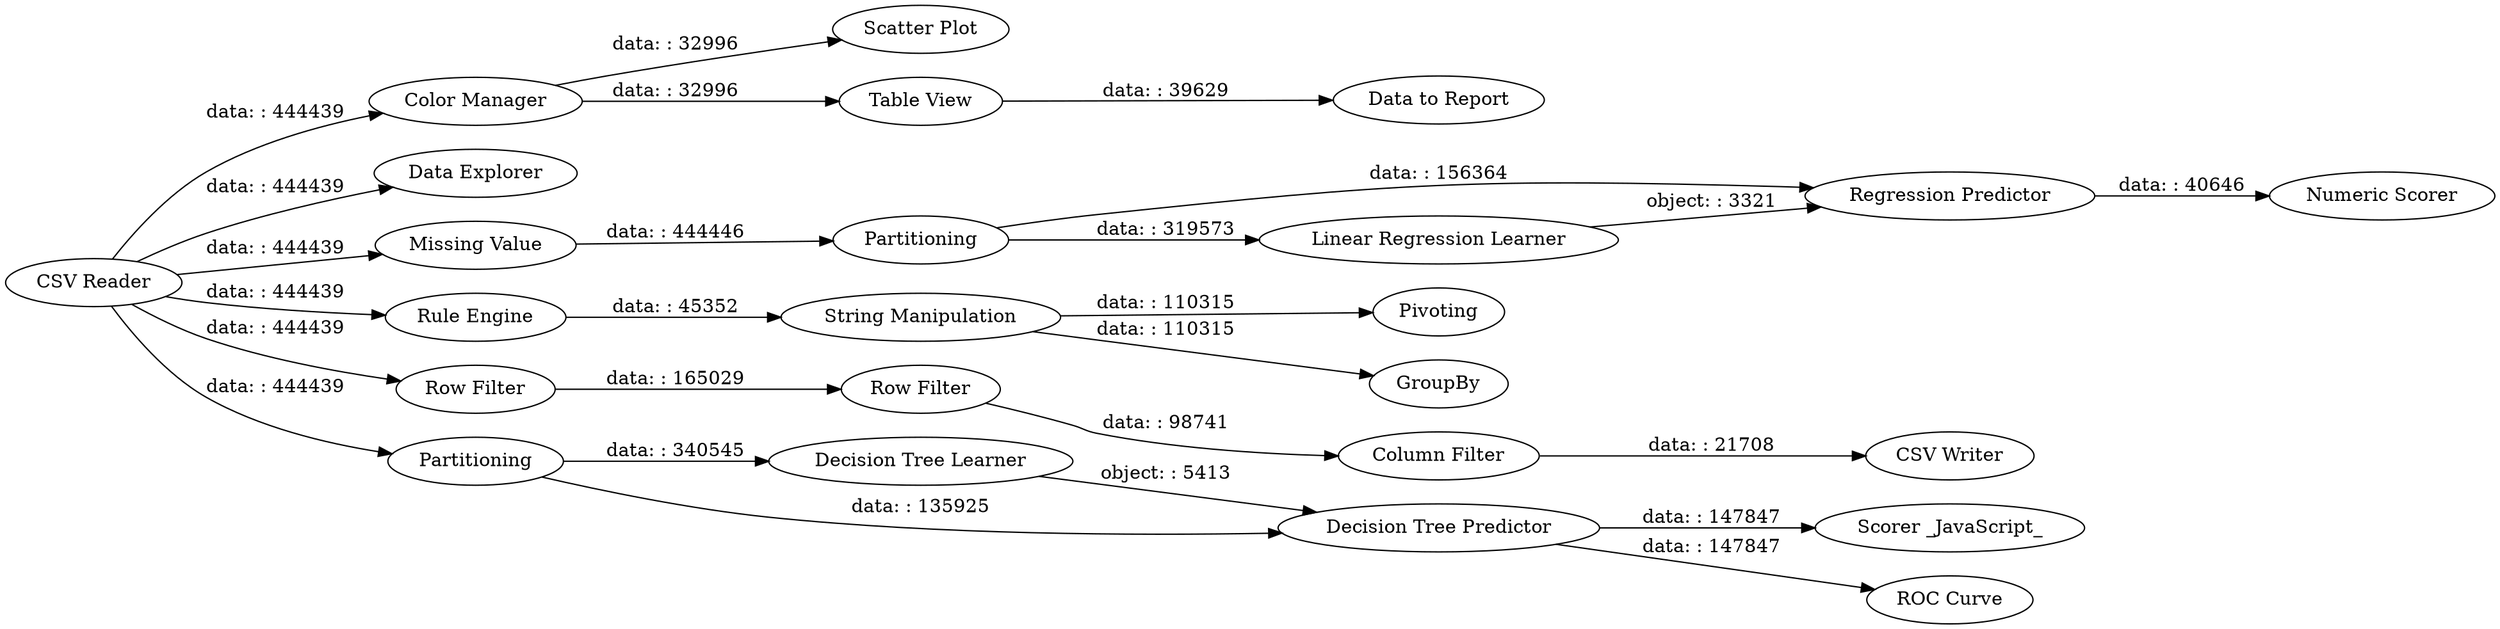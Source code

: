 digraph {
	"2235773312508118391_10" [label="Color Manager"]
	"2235773312508118391_13" [label="Data to Report"]
	"2235773312508118391_24" [label="Scorer _JavaScript_"]
	"2235773312508118391_3" [label="Row Filter"]
	"2235773312508118391_22" [label="Decision Tree Learner"]
	"2235773312508118391_16" [label=Partitioning]
	"2235773312508118391_8" [label=Pivoting]
	"2235773312508118391_15" [label="CSV Writer"]
	"2235773312508118391_25" [label="ROC Curve"]
	"2235773312508118391_9" [label="Data Explorer"]
	"2235773312508118391_14" [label="Scatter Plot"]
	"2235773312508118391_18" [label="Missing Value"]
	"2235773312508118391_20" [label="Regression Predictor"]
	"2235773312508118391_11" [label="Table View"]
	"2235773312508118391_6" [label="String Manipulation"]
	"2235773312508118391_5" [label="Rule Engine"]
	"2235773312508118391_19" [label="Linear Regression Learner"]
	"2235773312508118391_2" [label="Row Filter"]
	"2235773312508118391_17" [label=Partitioning]
	"2235773312508118391_1" [label="CSV Reader"]
	"2235773312508118391_4" [label="Column Filter"]
	"2235773312508118391_23" [label="Decision Tree Predictor"]
	"2235773312508118391_7" [label=GroupBy]
	"2235773312508118391_21" [label="Numeric Scorer"]
	"2235773312508118391_20" -> "2235773312508118391_21" [label="data: : 40646"]
	"2235773312508118391_3" -> "2235773312508118391_4" [label="data: : 98741"]
	"2235773312508118391_23" -> "2235773312508118391_24" [label="data: : 147847"]
	"2235773312508118391_23" -> "2235773312508118391_25" [label="data: : 147847"]
	"2235773312508118391_6" -> "2235773312508118391_7" [label="data: : 110315"]
	"2235773312508118391_6" -> "2235773312508118391_8" [label="data: : 110315"]
	"2235773312508118391_10" -> "2235773312508118391_14" [label="data: : 32996"]
	"2235773312508118391_16" -> "2235773312508118391_20" [label="data: : 156364"]
	"2235773312508118391_1" -> "2235773312508118391_10" [label="data: : 444439"]
	"2235773312508118391_19" -> "2235773312508118391_20" [label="object: : 3321"]
	"2235773312508118391_1" -> "2235773312508118391_5" [label="data: : 444439"]
	"2235773312508118391_16" -> "2235773312508118391_19" [label="data: : 319573"]
	"2235773312508118391_2" -> "2235773312508118391_3" [label="data: : 165029"]
	"2235773312508118391_11" -> "2235773312508118391_13" [label="data: : 39629"]
	"2235773312508118391_5" -> "2235773312508118391_6" [label="data: : 45352"]
	"2235773312508118391_4" -> "2235773312508118391_15" [label="data: : 21708"]
	"2235773312508118391_17" -> "2235773312508118391_22" [label="data: : 340545"]
	"2235773312508118391_1" -> "2235773312508118391_17" [label="data: : 444439"]
	"2235773312508118391_17" -> "2235773312508118391_23" [label="data: : 135925"]
	"2235773312508118391_10" -> "2235773312508118391_11" [label="data: : 32996"]
	"2235773312508118391_1" -> "2235773312508118391_9" [label="data: : 444439"]
	"2235773312508118391_1" -> "2235773312508118391_18" [label="data: : 444439"]
	"2235773312508118391_18" -> "2235773312508118391_16" [label="data: : 444446"]
	"2235773312508118391_1" -> "2235773312508118391_2" [label="data: : 444439"]
	"2235773312508118391_22" -> "2235773312508118391_23" [label="object: : 5413"]
	rankdir=LR
}

